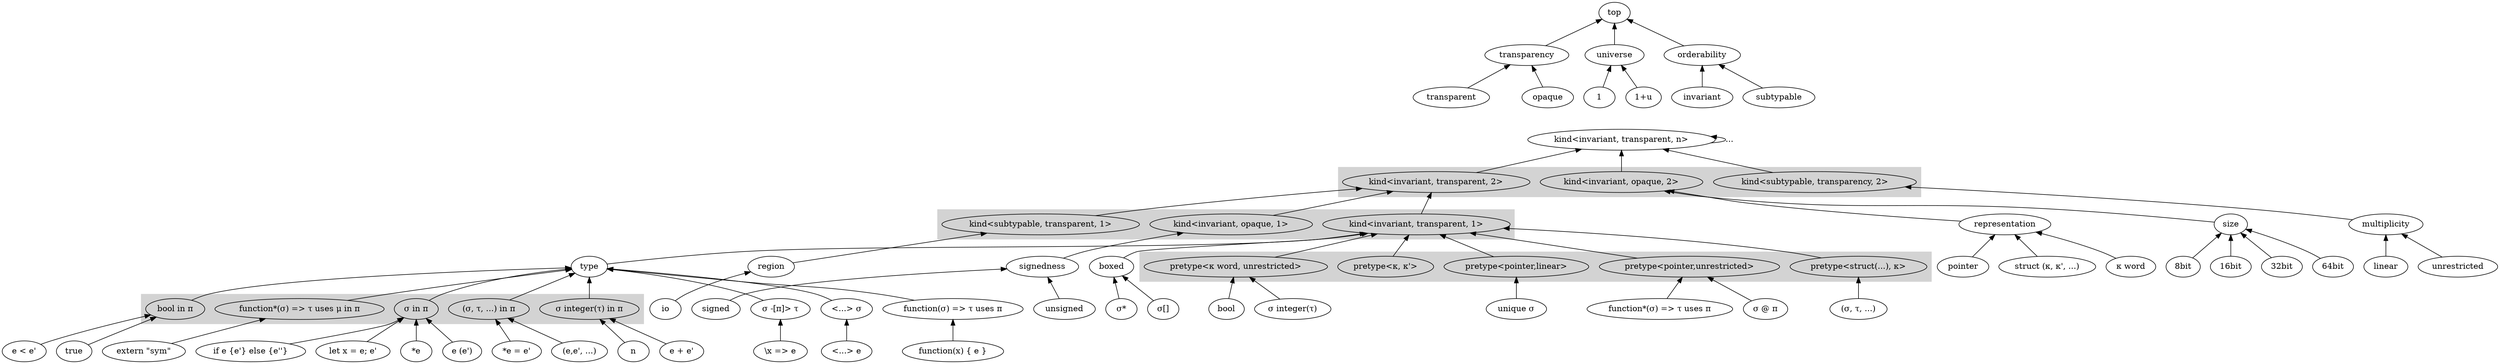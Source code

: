 digraph aith {
    // basic visualization of type system
    // regular arrows mean type of
    // dotted, arrowhead=none arrows mean type of this contains
    rankdir="BT"

    // unabstractable types
    top

    universe
    orderability
    transparency


    orderability -> top
    transparency -> top
    universe -> top

    uone[label="1"]
    uinc[label="1+u"]

    uone -> universe
    uinc -> universe

    invariant
    subtypable
    transparent
    opaque

    invariant -> orderability
    subtypable -> orderability
    transparent -> transparency
    opaque -> transparency
    
    kindInfi[label="kind<invariant, transparent, n>"]
    kindInfi -> kindInfi[label="..."]
    
    kindInfi -> {invariant subtypable transparency opaque uone uinc} [style=invis]
    
    // super sorts
    subgraph cluster_kind2{
        bgcolor=lightgray; peripheries=0
        kindInvTrans2[label="kind<invariant, transparent, 2>"]
        kindInvOpa2[label="kind<invariant, opaque, 2>"]
        kindSubTrans2[label="kind<subtypable, transparency, 2>"]
    } -> kindInfi

    // sorts
    subgraph cluster_kind{
        bgcolor=lightgray; peripheries=0
        kindInvTrans1[label="kind<invariant, transparent, 1>"]
        kindSubTrans1[label="kind<subtypable, transparent, 1>"]
        kindInvOpa1[label="kind<invariant, opaque, 1>"]
    } -> kindInvTrans2
    representation
    size
    multiplicity[label="multiplicity"]


    representation -> kindInvOpa2
    size -> kindInvOpa2
    multiplicity -> kindSubTrans2

    // kinds
    type[label="type"]
    boxed[label="boxed"]
    region
    pointerRep[label="pointer"]
    structRep[label="struct (κ, κ', ...)"]
    wordRep[label="κ word"]
    byte [label="8bit"]
    short [label="16bit"]
    int [label="32bit"]
    long [label="64bit"]
    signedness
    linear
    unrestricted

    subgraph cluster_pretype {
        bgcolor=lightgray; peripheries=0
        pretype[label="pretype<κ, κ'>"]
        pretypePtrU[label="pretype<pointer,unrestricted>"]
        pretypePtrL[label="pretype<pointer,linear>"]
        pretypeWord[label="pretype<κ word, unrestricted>"]
        pretypeStruct[label="pretype<struct(...), κ>"]
    } -> kindInvTrans1

    type -> kindInvTrans1
    boxed -> kindInvTrans1
    region -> kindSubTrans1
    pointerRep -> representation
    structRep -> representation
    wordRep -> representation
    byte -> size
    short -> size
    int -> size
    long -> size
    signedness -> kindInvOpa1
    linear -> multiplicity
    unrestricted -> multiplicity


    // types
    inline[label="σ -[π]> τ"]
    poly[label="<...> σ"]
    functionPointer[label="function*(σ) => τ uses π"]
    functionLiteralType[label="function(σ) => τ uses π"]
    tuple[label="(σ, τ, ...)"]
    unique[label="unique σ"]
    shared[label="σ @ π"]
    pointer[label="σ*"]
    array[label="σ[]"]
    number[label="σ integer(τ)"]
    boolean[label="bool"]
    world[label="io"]
    signed
    unsigned
    subgraph cluster_effect {
        bgcolor=lightgray; peripheries=0
        effect[label="σ in π"]
        effectFunction[label="function*(σ) => τ uses μ in π"]
        effectTuple[label="(σ, τ, ...) in π"]
        effectNumber[label="σ integer(τ) in π"]
        effectBoolean[label="bool in π"]
    } -> type

    inline -> type
    poly -> type
    functionPointer -> pretypePtrU
    functionLiteralType -> type
    tuple -> pretypeStruct
    unique -> pretypePtrL
    shared -> pretypePtrU
    pointer -> boxed
    array -> boxed
    number -> pretypeWord
    boolean -> pretypeWord
    world -> region
    signed -> signedness
    unsigned -> signedness

    // terms
    let[label="let x = e; e'"]
    extern[label="extern \"sym\""]
    app[label="e (e')"]
    tupleIntro[label="(e,e', ...)"]
    read[label="*e"]
    write[label="*e = e'"]
    num[label="n"]
    arith[label="e + e'"]
    relate[label="e < e'"]
    true
    if[label="if e {e'} else {e''}"]

    functionLiteral[label="function(x) { e }"]
    inlineAbstraction[label="\\x => e"]
    polyIntroduction[label="<...> e"]


    let -> effect
    extern -> effectFunction
    app -> effect
    tupleIntro -> effectTuple
    read -> effect
    write -> effectTuple
    num -> effectNumber
    arith -> effectNumber
    relate -> effectBoolean
    true -> effectBoolean
    if -> effect
    functionLiteral -> functionLiteralType
    inlineAbstraction -> inline
    polyIntroduction -> poly
}
